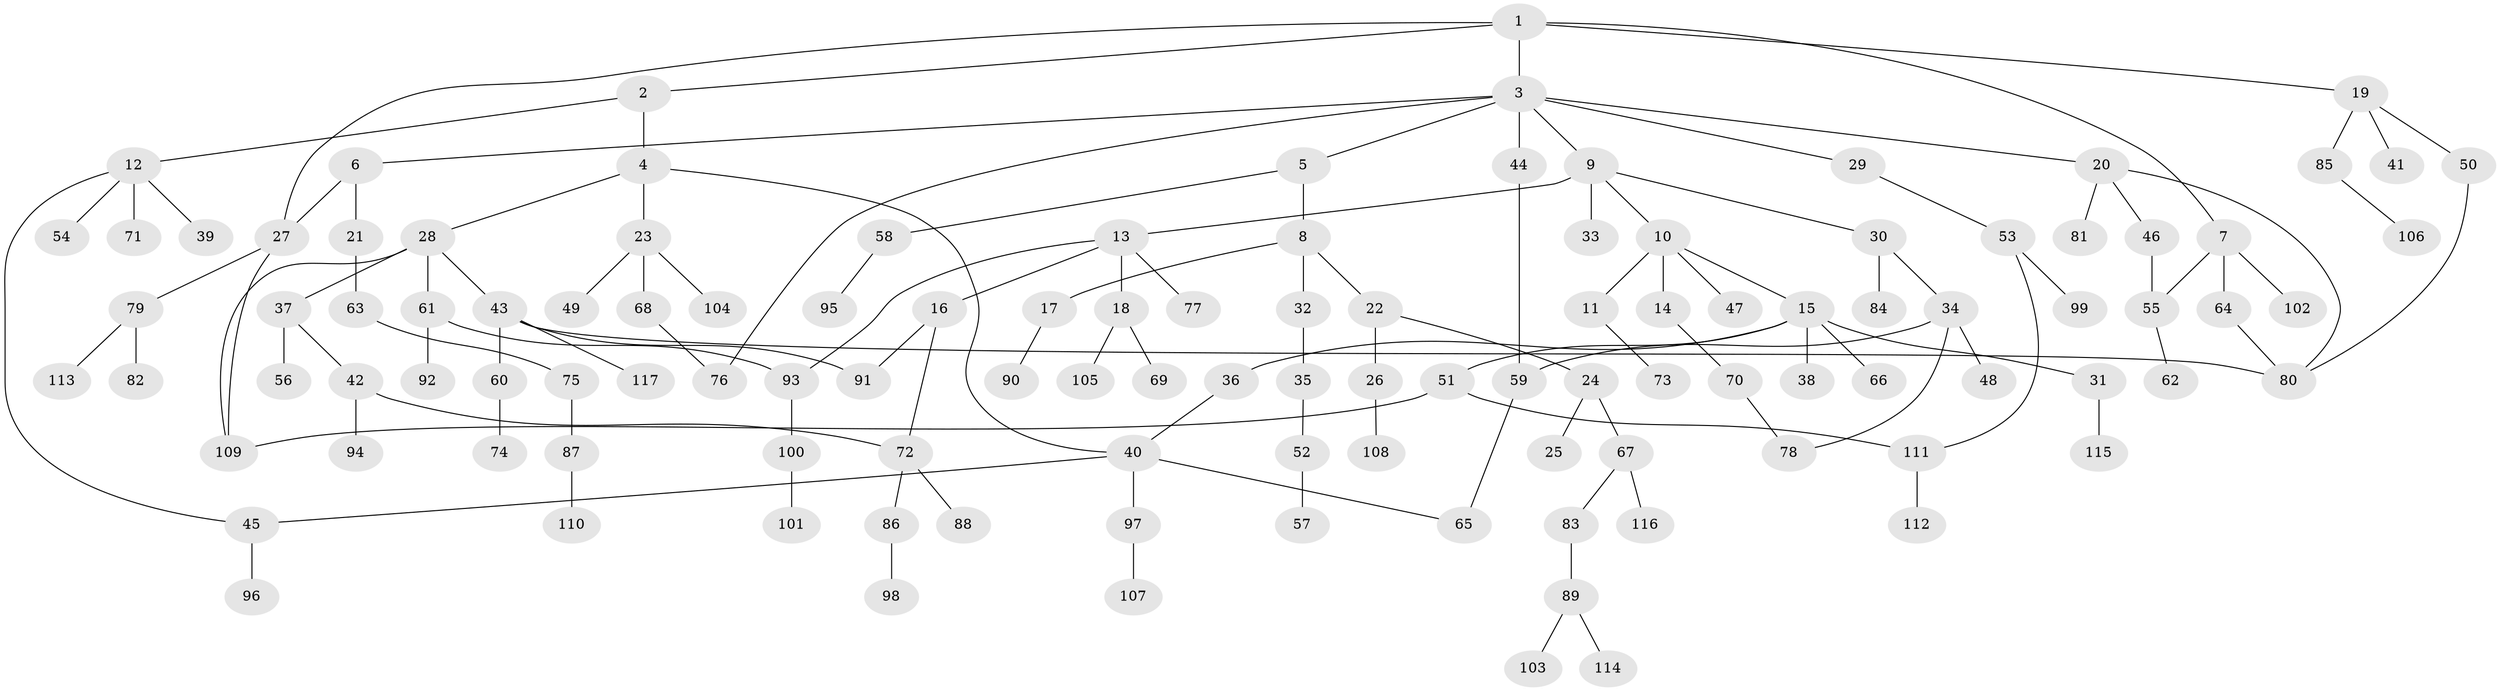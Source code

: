 // Generated by graph-tools (version 1.1) at 2025/41/03/09/25 04:41:41]
// undirected, 117 vertices, 133 edges
graph export_dot {
graph [start="1"]
  node [color=gray90,style=filled];
  1;
  2;
  3;
  4;
  5;
  6;
  7;
  8;
  9;
  10;
  11;
  12;
  13;
  14;
  15;
  16;
  17;
  18;
  19;
  20;
  21;
  22;
  23;
  24;
  25;
  26;
  27;
  28;
  29;
  30;
  31;
  32;
  33;
  34;
  35;
  36;
  37;
  38;
  39;
  40;
  41;
  42;
  43;
  44;
  45;
  46;
  47;
  48;
  49;
  50;
  51;
  52;
  53;
  54;
  55;
  56;
  57;
  58;
  59;
  60;
  61;
  62;
  63;
  64;
  65;
  66;
  67;
  68;
  69;
  70;
  71;
  72;
  73;
  74;
  75;
  76;
  77;
  78;
  79;
  80;
  81;
  82;
  83;
  84;
  85;
  86;
  87;
  88;
  89;
  90;
  91;
  92;
  93;
  94;
  95;
  96;
  97;
  98;
  99;
  100;
  101;
  102;
  103;
  104;
  105;
  106;
  107;
  108;
  109;
  110;
  111;
  112;
  113;
  114;
  115;
  116;
  117;
  1 -- 2;
  1 -- 3;
  1 -- 7;
  1 -- 19;
  1 -- 27;
  2 -- 4;
  2 -- 12;
  3 -- 5;
  3 -- 6;
  3 -- 9;
  3 -- 20;
  3 -- 29;
  3 -- 44;
  3 -- 76;
  4 -- 23;
  4 -- 28;
  4 -- 40;
  5 -- 8;
  5 -- 58;
  6 -- 21;
  6 -- 27;
  7 -- 55;
  7 -- 64;
  7 -- 102;
  8 -- 17;
  8 -- 22;
  8 -- 32;
  9 -- 10;
  9 -- 13;
  9 -- 30;
  9 -- 33;
  10 -- 11;
  10 -- 14;
  10 -- 15;
  10 -- 47;
  11 -- 73;
  12 -- 39;
  12 -- 54;
  12 -- 71;
  12 -- 45;
  13 -- 16;
  13 -- 18;
  13 -- 77;
  13 -- 93;
  14 -- 70;
  15 -- 31;
  15 -- 36;
  15 -- 38;
  15 -- 51;
  15 -- 66;
  16 -- 91;
  16 -- 72;
  17 -- 90;
  18 -- 69;
  18 -- 105;
  19 -- 41;
  19 -- 50;
  19 -- 85;
  20 -- 46;
  20 -- 81;
  20 -- 80;
  21 -- 63;
  22 -- 24;
  22 -- 26;
  23 -- 49;
  23 -- 68;
  23 -- 104;
  24 -- 25;
  24 -- 67;
  26 -- 108;
  27 -- 79;
  27 -- 109;
  28 -- 37;
  28 -- 43;
  28 -- 61;
  28 -- 109;
  29 -- 53;
  30 -- 34;
  30 -- 84;
  31 -- 115;
  32 -- 35;
  34 -- 48;
  34 -- 59;
  34 -- 78;
  35 -- 52;
  36 -- 40;
  37 -- 42;
  37 -- 56;
  40 -- 45;
  40 -- 97;
  40 -- 65;
  42 -- 72;
  42 -- 94;
  43 -- 60;
  43 -- 80;
  43 -- 117;
  43 -- 91;
  44 -- 59;
  45 -- 96;
  46 -- 55;
  50 -- 80;
  51 -- 109;
  51 -- 111;
  52 -- 57;
  53 -- 99;
  53 -- 111;
  55 -- 62;
  58 -- 95;
  59 -- 65;
  60 -- 74;
  61 -- 92;
  61 -- 93;
  63 -- 75;
  64 -- 80;
  67 -- 83;
  67 -- 116;
  68 -- 76;
  70 -- 78;
  72 -- 86;
  72 -- 88;
  75 -- 87;
  79 -- 82;
  79 -- 113;
  83 -- 89;
  85 -- 106;
  86 -- 98;
  87 -- 110;
  89 -- 103;
  89 -- 114;
  93 -- 100;
  97 -- 107;
  100 -- 101;
  111 -- 112;
}
